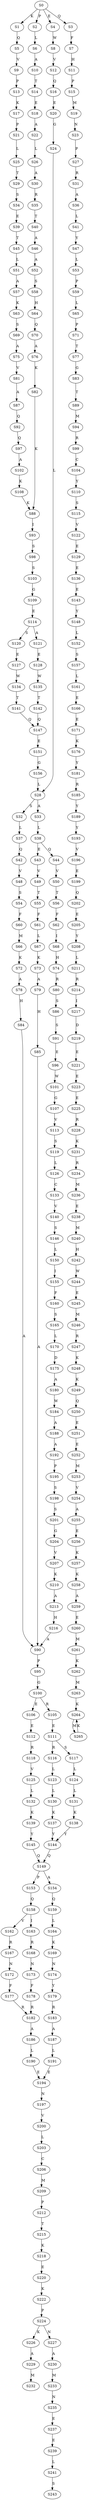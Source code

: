 strict digraph  {
	S0 -> S1 [ label = K ];
	S0 -> S2 [ label = P ];
	S0 -> S3 [ label = Q ];
	S0 -> S4 [ label = E ];
	S1 -> S5 [ label = Q ];
	S2 -> S6 [ label = L ];
	S3 -> S7 [ label = F ];
	S4 -> S8 [ label = W ];
	S5 -> S9 [ label = V ];
	S6 -> S10 [ label = A ];
	S7 -> S11 [ label = H ];
	S8 -> S12 [ label = V ];
	S9 -> S13 [ label = P ];
	S10 -> S14 [ label = T ];
	S11 -> S15 [ label = P ];
	S12 -> S16 [ label = Q ];
	S13 -> S17 [ label = K ];
	S14 -> S18 [ label = E ];
	S15 -> S19 [ label = M ];
	S16 -> S20 [ label = E ];
	S17 -> S21 [ label = P ];
	S18 -> S22 [ label = A ];
	S19 -> S23 [ label = N ];
	S20 -> S24 [ label = G ];
	S21 -> S25 [ label = L ];
	S22 -> S26 [ label = L ];
	S23 -> S27 [ label = P ];
	S24 -> S28 [ label = L ];
	S25 -> S29 [ label = T ];
	S26 -> S30 [ label = A ];
	S27 -> S31 [ label = R ];
	S28 -> S32 [ label = S ];
	S28 -> S33 [ label = A ];
	S29 -> S34 [ label = S ];
	S30 -> S35 [ label = R ];
	S31 -> S36 [ label = A ];
	S32 -> S37 [ label = L ];
	S33 -> S38 [ label = L ];
	S34 -> S39 [ label = E ];
	S35 -> S40 [ label = T ];
	S36 -> S41 [ label = L ];
	S37 -> S42 [ label = Q ];
	S38 -> S43 [ label = E ];
	S38 -> S44 [ label = Q ];
	S39 -> S45 [ label = T ];
	S40 -> S46 [ label = A ];
	S41 -> S47 [ label = Y ];
	S42 -> S48 [ label = V ];
	S43 -> S49 [ label = V ];
	S44 -> S50 [ label = V ];
	S45 -> S51 [ label = L ];
	S46 -> S52 [ label = A ];
	S47 -> S53 [ label = L ];
	S48 -> S54 [ label = S ];
	S49 -> S55 [ label = T ];
	S50 -> S56 [ label = T ];
	S51 -> S57 [ label = A ];
	S52 -> S58 [ label = S ];
	S53 -> S59 [ label = P ];
	S54 -> S60 [ label = F ];
	S55 -> S61 [ label = F ];
	S56 -> S62 [ label = F ];
	S57 -> S63 [ label = K ];
	S58 -> S64 [ label = H ];
	S59 -> S65 [ label = L ];
	S60 -> S66 [ label = M ];
	S61 -> S67 [ label = L ];
	S62 -> S68 [ label = I ];
	S63 -> S69 [ label = S ];
	S64 -> S70 [ label = Q ];
	S65 -> S71 [ label = P ];
	S66 -> S72 [ label = K ];
	S67 -> S73 [ label = K ];
	S68 -> S74 [ label = H ];
	S69 -> S75 [ label = A ];
	S70 -> S76 [ label = A ];
	S71 -> S77 [ label = T ];
	S72 -> S78 [ label = A ];
	S73 -> S79 [ label = A ];
	S74 -> S80 [ label = R ];
	S75 -> S81 [ label = V ];
	S76 -> S82 [ label = K ];
	S77 -> S83 [ label = G ];
	S78 -> S84 [ label = H ];
	S79 -> S85 [ label = H ];
	S80 -> S86 [ label = S ];
	S81 -> S87 [ label = A ];
	S82 -> S88 [ label = K ];
	S83 -> S89 [ label = T ];
	S84 -> S90 [ label = A ];
	S85 -> S90 [ label = A ];
	S86 -> S91 [ label = S ];
	S87 -> S92 [ label = Q ];
	S88 -> S93 [ label = I ];
	S89 -> S94 [ label = M ];
	S90 -> S95 [ label = P ];
	S91 -> S96 [ label = E ];
	S92 -> S97 [ label = Q ];
	S93 -> S98 [ label = S ];
	S94 -> S99 [ label = R ];
	S95 -> S100 [ label = G ];
	S96 -> S101 [ label = W ];
	S97 -> S102 [ label = A ];
	S98 -> S103 [ label = S ];
	S99 -> S104 [ label = C ];
	S100 -> S105 [ label = R ];
	S100 -> S106 [ label = E ];
	S101 -> S107 [ label = G ];
	S102 -> S108 [ label = K ];
	S103 -> S109 [ label = G ];
	S104 -> S110 [ label = Y ];
	S105 -> S111 [ label = E ];
	S106 -> S112 [ label = E ];
	S107 -> S113 [ label = V ];
	S108 -> S88 [ label = K ];
	S109 -> S114 [ label = E ];
	S110 -> S115 [ label = S ];
	S111 -> S116 [ label = R ];
	S111 -> S117 [ label = S ];
	S112 -> S118 [ label = R ];
	S113 -> S119 [ label = S ];
	S114 -> S120 [ label = S ];
	S114 -> S121 [ label = A ];
	S115 -> S122 [ label = V ];
	S116 -> S123 [ label = L ];
	S117 -> S124 [ label = L ];
	S118 -> S125 [ label = V ];
	S119 -> S126 [ label = L ];
	S120 -> S127 [ label = E ];
	S121 -> S128 [ label = E ];
	S122 -> S129 [ label = E ];
	S123 -> S130 [ label = L ];
	S124 -> S131 [ label = L ];
	S125 -> S132 [ label = L ];
	S126 -> S133 [ label = C ];
	S127 -> S134 [ label = W ];
	S128 -> S135 [ label = W ];
	S129 -> S136 [ label = E ];
	S130 -> S137 [ label = K ];
	S131 -> S138 [ label = K ];
	S132 -> S139 [ label = K ];
	S133 -> S140 [ label = V ];
	S134 -> S141 [ label = T ];
	S135 -> S142 [ label = T ];
	S136 -> S143 [ label = E ];
	S137 -> S144 [ label = Y ];
	S138 -> S144 [ label = Y ];
	S139 -> S145 [ label = Y ];
	S140 -> S146 [ label = S ];
	S141 -> S147 [ label = Q ];
	S142 -> S147 [ label = Q ];
	S143 -> S148 [ label = Y ];
	S144 -> S149 [ label = Q ];
	S145 -> S149 [ label = Q ];
	S146 -> S150 [ label = L ];
	S147 -> S151 [ label = E ];
	S148 -> S152 [ label = L ];
	S149 -> S153 [ label = P ];
	S149 -> S154 [ label = A ];
	S150 -> S155 [ label = I ];
	S151 -> S156 [ label = G ];
	S152 -> S157 [ label = S ];
	S153 -> S158 [ label = Q ];
	S154 -> S159 [ label = Q ];
	S155 -> S160 [ label = F ];
	S156 -> S28 [ label = L ];
	S157 -> S161 [ label = L ];
	S158 -> S162 [ label = V ];
	S158 -> S163 [ label = I ];
	S159 -> S164 [ label = L ];
	S160 -> S165 [ label = S ];
	S161 -> S166 [ label = E ];
	S162 -> S167 [ label = R ];
	S163 -> S168 [ label = R ];
	S164 -> S169 [ label = K ];
	S165 -> S170 [ label = L ];
	S166 -> S171 [ label = E ];
	S167 -> S172 [ label = N ];
	S168 -> S173 [ label = N ];
	S169 -> S174 [ label = N ];
	S170 -> S175 [ label = D ];
	S171 -> S176 [ label = K ];
	S172 -> S177 [ label = F ];
	S173 -> S178 [ label = F ];
	S174 -> S179 [ label = Y ];
	S175 -> S180 [ label = A ];
	S176 -> S181 [ label = Y ];
	S177 -> S182 [ label = R ];
	S178 -> S182 [ label = R ];
	S179 -> S183 [ label = R ];
	S180 -> S184 [ label = W ];
	S181 -> S185 [ label = R ];
	S182 -> S186 [ label = A ];
	S183 -> S187 [ label = A ];
	S184 -> S188 [ label = A ];
	S185 -> S189 [ label = Y ];
	S186 -> S190 [ label = L ];
	S187 -> S191 [ label = L ];
	S188 -> S192 [ label = A ];
	S189 -> S193 [ label = Y ];
	S190 -> S194 [ label = E ];
	S191 -> S194 [ label = E ];
	S192 -> S195 [ label = P ];
	S193 -> S196 [ label = V ];
	S194 -> S197 [ label = N ];
	S195 -> S198 [ label = S ];
	S196 -> S199 [ label = E ];
	S197 -> S200 [ label = V ];
	S198 -> S201 [ label = S ];
	S199 -> S202 [ label = Q ];
	S200 -> S203 [ label = L ];
	S201 -> S204 [ label = G ];
	S202 -> S205 [ label = E ];
	S203 -> S206 [ label = C ];
	S204 -> S207 [ label = V ];
	S205 -> S208 [ label = Y ];
	S206 -> S209 [ label = M ];
	S207 -> S210 [ label = K ];
	S208 -> S211 [ label = L ];
	S209 -> S212 [ label = P ];
	S210 -> S213 [ label = A ];
	S211 -> S214 [ label = R ];
	S212 -> S215 [ label = T ];
	S213 -> S216 [ label = H ];
	S214 -> S217 [ label = I ];
	S215 -> S218 [ label = K ];
	S216 -> S90 [ label = A ];
	S217 -> S219 [ label = D ];
	S218 -> S220 [ label = E ];
	S219 -> S221 [ label = E ];
	S220 -> S222 [ label = K ];
	S221 -> S223 [ label = E ];
	S222 -> S224 [ label = P ];
	S223 -> S225 [ label = E ];
	S224 -> S226 [ label = K ];
	S224 -> S227 [ label = N ];
	S225 -> S228 [ label = R ];
	S226 -> S229 [ label = A ];
	S227 -> S230 [ label = A ];
	S228 -> S231 [ label = K ];
	S229 -> S232 [ label = M ];
	S230 -> S233 [ label = M ];
	S231 -> S234 [ label = R ];
	S233 -> S235 [ label = N ];
	S234 -> S236 [ label = M ];
	S235 -> S237 [ label = E ];
	S236 -> S238 [ label = E ];
	S237 -> S239 [ label = E ];
	S238 -> S240 [ label = M ];
	S239 -> S241 [ label = L ];
	S240 -> S242 [ label = H ];
	S241 -> S243 [ label = S ];
	S242 -> S244 [ label = W ];
	S244 -> S245 [ label = E ];
	S245 -> S246 [ label = M ];
	S246 -> S247 [ label = R ];
	S247 -> S248 [ label = K ];
	S248 -> S249 [ label = K ];
	S249 -> S250 [ label = Q ];
	S250 -> S251 [ label = E ];
	S251 -> S252 [ label = E ];
	S252 -> S253 [ label = M ];
	S253 -> S254 [ label = V ];
	S254 -> S255 [ label = A ];
	S255 -> S256 [ label = E ];
	S256 -> S257 [ label = K ];
	S257 -> S258 [ label = K ];
	S258 -> S259 [ label = A ];
	S259 -> S260 [ label = E ];
	S260 -> S261 [ label = M ];
	S261 -> S262 [ label = K ];
	S262 -> S263 [ label = M ];
	S263 -> S264 [ label = K ];
	S264 -> S265 [ label = M ];
	S265 -> S264 [ label = K ];
}
